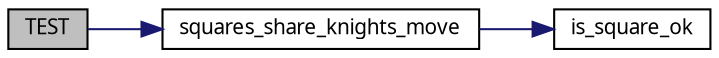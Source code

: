digraph G
{
  edge [fontname="FreeSans.ttf",fontsize="10",labelfontname="FreeSans.ttf",labelfontsize="10"];
  node [fontname="FreeSans.ttf",fontsize="10",shape=record];
  rankdir=LR;
  Node1 [label="TEST",height=0.2,width=0.4,color="black", fillcolor="grey75", style="filled" fontcolor="black"];
  Node1 -> Node2 [color="midnightblue",fontsize="10",style="solid",fontname="FreeSans.ttf"];
  Node2 [label="squares_share_knights_move",height=0.2,width=0.4,color="black", fillcolor="white", style="filled",URL="$chess_8cpp.html#affd49c4406167081c9c6525af5bff469"];
  Node2 -> Node3 [color="midnightblue",fontsize="10",style="solid",fontname="FreeSans.ttf"];
  Node3 [label="is_square_ok",height=0.2,width=0.4,color="black", fillcolor="white", style="filled",URL="$chess_8cpp.html#a8e3468f434c2f689409db4e6e4928249"];
}
